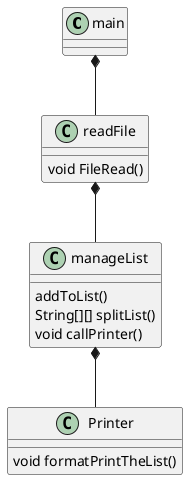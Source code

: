 @startuml
'https://plantuml.com/class-diagram

class main{
}

class readFile{
void FileRead()
}

class manageList{
addToList()
String[][] splitList()
void callPrinter()
}

class Printer{
void formatPrintTheList()
}

main *-- readFile
readFile *-- manageList
manageList *-- Printer

@enduml